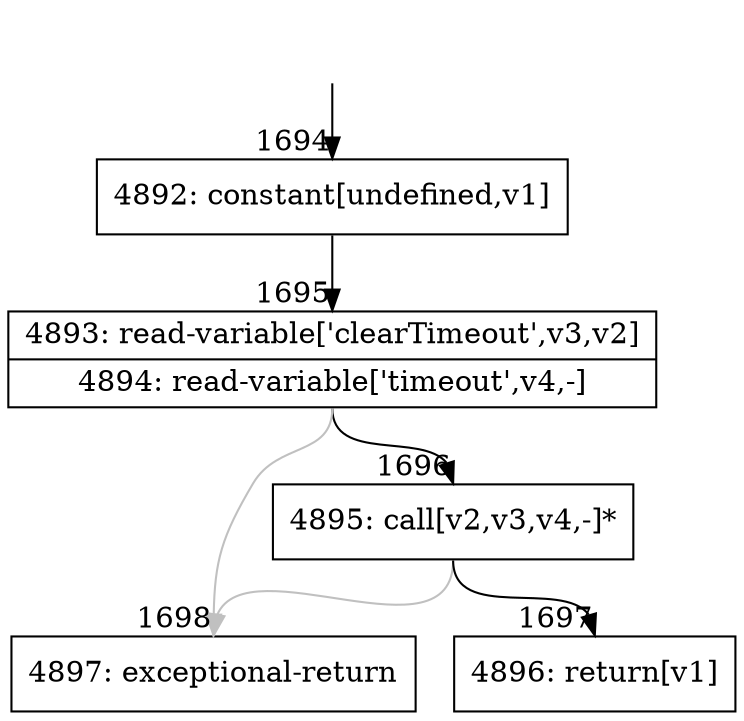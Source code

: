 digraph {
rankdir="TD"
BB_entry120[shape=none,label=""];
BB_entry120 -> BB1694 [tailport=s, headport=n, headlabel="    1694"]
BB1694 [shape=record label="{4892: constant[undefined,v1]}" ] 
BB1694 -> BB1695 [tailport=s, headport=n, headlabel="      1695"]
BB1695 [shape=record label="{4893: read-variable['clearTimeout',v3,v2]|4894: read-variable['timeout',v4,-]}" ] 
BB1695 -> BB1696 [tailport=s, headport=n, headlabel="      1696"]
BB1695 -> BB1698 [tailport=s, headport=n, color=gray, headlabel="      1698"]
BB1696 [shape=record label="{4895: call[v2,v3,v4,-]*}" ] 
BB1696 -> BB1697 [tailport=s, headport=n, headlabel="      1697"]
BB1696 -> BB1698 [tailport=s, headport=n, color=gray]
BB1697 [shape=record label="{4896: return[v1]}" ] 
BB1698 [shape=record label="{4897: exceptional-return}" ] 
}
